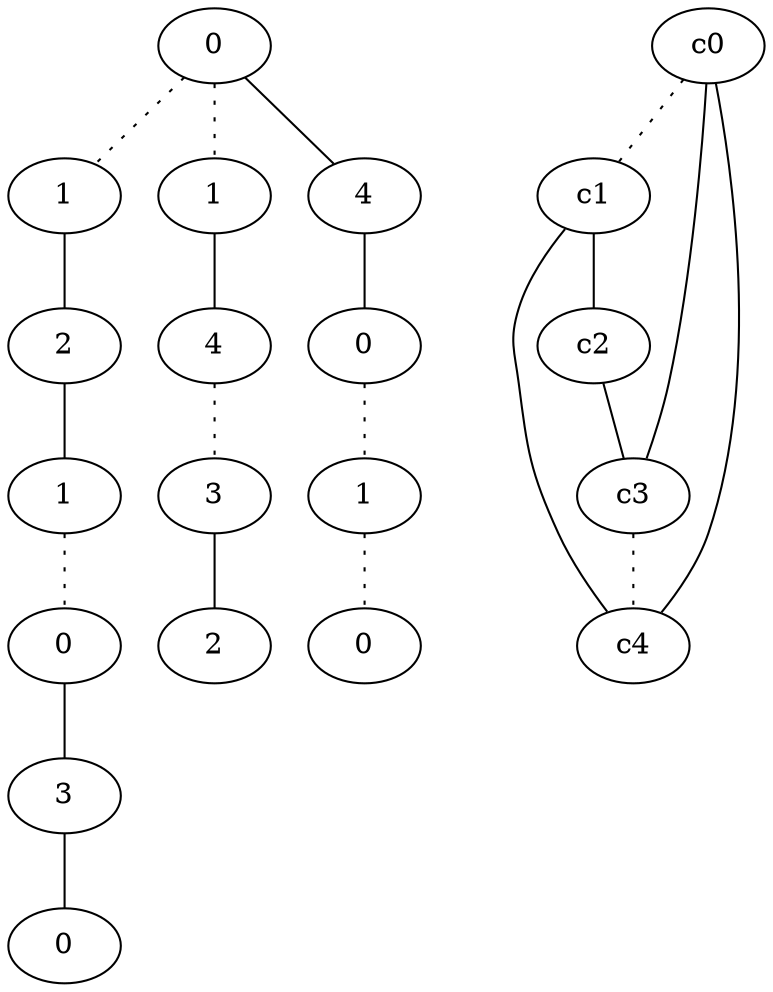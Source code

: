 graph {
a0[label=0];
a1[label=1];
a2[label=2];
a3[label=1];
a4[label=0];
a5[label=3];
a6[label=0];
a7[label=1];
a8[label=4];
a9[label=3];
a10[label=2];
a11[label=4];
a12[label=0];
a13[label=1];
a14[label=0];
a0 -- a1 [style=dotted];
a0 -- a7 [style=dotted];
a0 -- a11;
a1 -- a2;
a2 -- a3;
a3 -- a4 [style=dotted];
a4 -- a5;
a5 -- a6;
a7 -- a8;
a8 -- a9 [style=dotted];
a9 -- a10;
a11 -- a12;
a12 -- a13 [style=dotted];
a13 -- a14 [style=dotted];
c0 -- c1 [style=dotted];
c0 -- c3;
c0 -- c4;
c1 -- c2;
c1 -- c4;
c2 -- c3;
c3 -- c4 [style=dotted];
}
